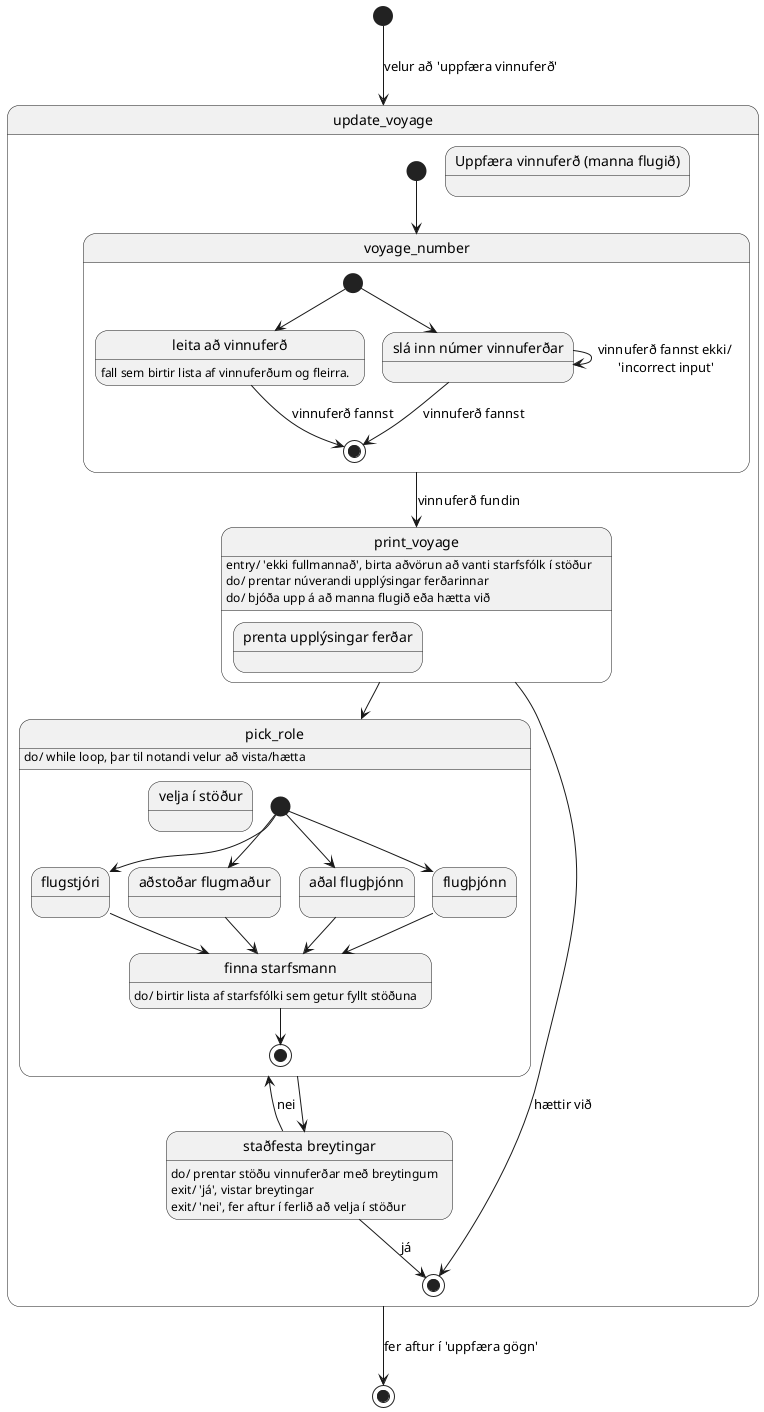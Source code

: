 @startuml 

state update_voyage {
  state update_voyage as "Uppfæra vinnuferð (manna flugið)"

  state voyage_number {
    state search_voyage as "leita að vinnuferð" 
      search_voyage : fall sem birtir lista af vinnuferðum og fleirra.
    state direct_voyage as "slá inn númer vinnuferðar"
    [*] --> search_voyage
    [*] --> direct_voyage

    direct_voyage --> [*] : vinnuferð fannst
    direct_voyage --> direct_voyage : vinnuferð fannst ekki/ \n'incorrect input'
    search_voyage --> [*] : vinnuferð fannst
  }

  state print_voyage {
    state print_voyage as "prenta upplýsingar ferðar"
      print_voyage : entry/ 'ekki fullmannað', birta aðvörun að vanti starfsfólk í stöður
      print_voyage : do/ prentar núverandi upplýsingar ferðarinnar
      print_voyage : do/ bjóða upp á að manna flugið eða hætta við
  }
  state pick_role {
    state pick_role as "velja í stöður"
      pick_role : do/ while loop, þar til notandi velur að vista/hætta
    state role_captain as "flugstjóri"
    state role_pilot as "aðstoðar flugmaður"
    state role_head_attendant as "aðal flugþjónn"
    state role_attendant as "flugþjónn"
    state find_staff as "finna starfsmann"
      find_staff : do/ birtir lista af starfsfólki sem getur fyllt stöðuna

    [*] --> role_captain
    [*] --> role_pilot
    [*] --> role_attendant
    [*] --> role_head_attendant
    role_captain --> find_staff
    role_pilot --> find_staff
    role_attendant --> find_staff
    role_head_attendant --> find_staff
    find_staff --> [*]
  }
  state confirm_changes as "staðfesta breytingar"
    confirm_changes : do/ prentar stöðu vinnuferðar með breytingum
    confirm_changes : exit/ 'já', vistar breytingar
    confirm_changes : exit/ 'nei', fer aftur í ferlið að velja í stöður
  [*] --> voyage_number
  voyage_number --> print_voyage : vinnuferð fundin
  print_voyage --> pick_role
  print_voyage --> [*] : hættir við
  confirm_changes --> [*] : já
  confirm_changes -left-> pick_role : nei
  pick_role --> confirm_changes

}


[*] --> update_voyage : velur að 'uppfæra vinnuferð'
update_voyage --> [*] : fer aftur í 'uppfæra gögn' 

@enduml